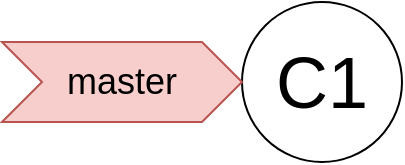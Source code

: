 <mxfile version="13.2.4"><diagram id="WzufiDGnhvW4TQ0k3ZBI" name="Page-1"><mxGraphModel dx="1209" dy="544" grid="1" gridSize="10" guides="1" tooltips="1" connect="1" arrows="1" fold="1" page="1" pageScale="1" pageWidth="850" pageHeight="1100" math="0" shadow="0"><root><mxCell id="0"/><mxCell id="1" parent="0"/><mxCell id="kvQ45T-n1SiHDOKxgNzX-1" value="&lt;font style=&quot;font-size: 36px&quot;&gt;C1&lt;/font&gt;" style="ellipse;whiteSpace=wrap;html=1;" parent="1" vertex="1"><mxGeometry x="560" y="60" width="80" height="80" as="geometry"/></mxCell><mxCell id="I2TnzcU21kmRjL-8MpAb-2" value="&lt;font style=&quot;font-size: 18px&quot;&gt;master&lt;/font&gt;" style="shape=step;perimeter=stepPerimeter;whiteSpace=wrap;html=1;fixedSize=1;fillColor=#f8cecc;strokeColor=#b85450;" vertex="1" parent="1"><mxGeometry x="440" y="80" width="120" height="40" as="geometry"/></mxCell></root></mxGraphModel></diagram></mxfile>